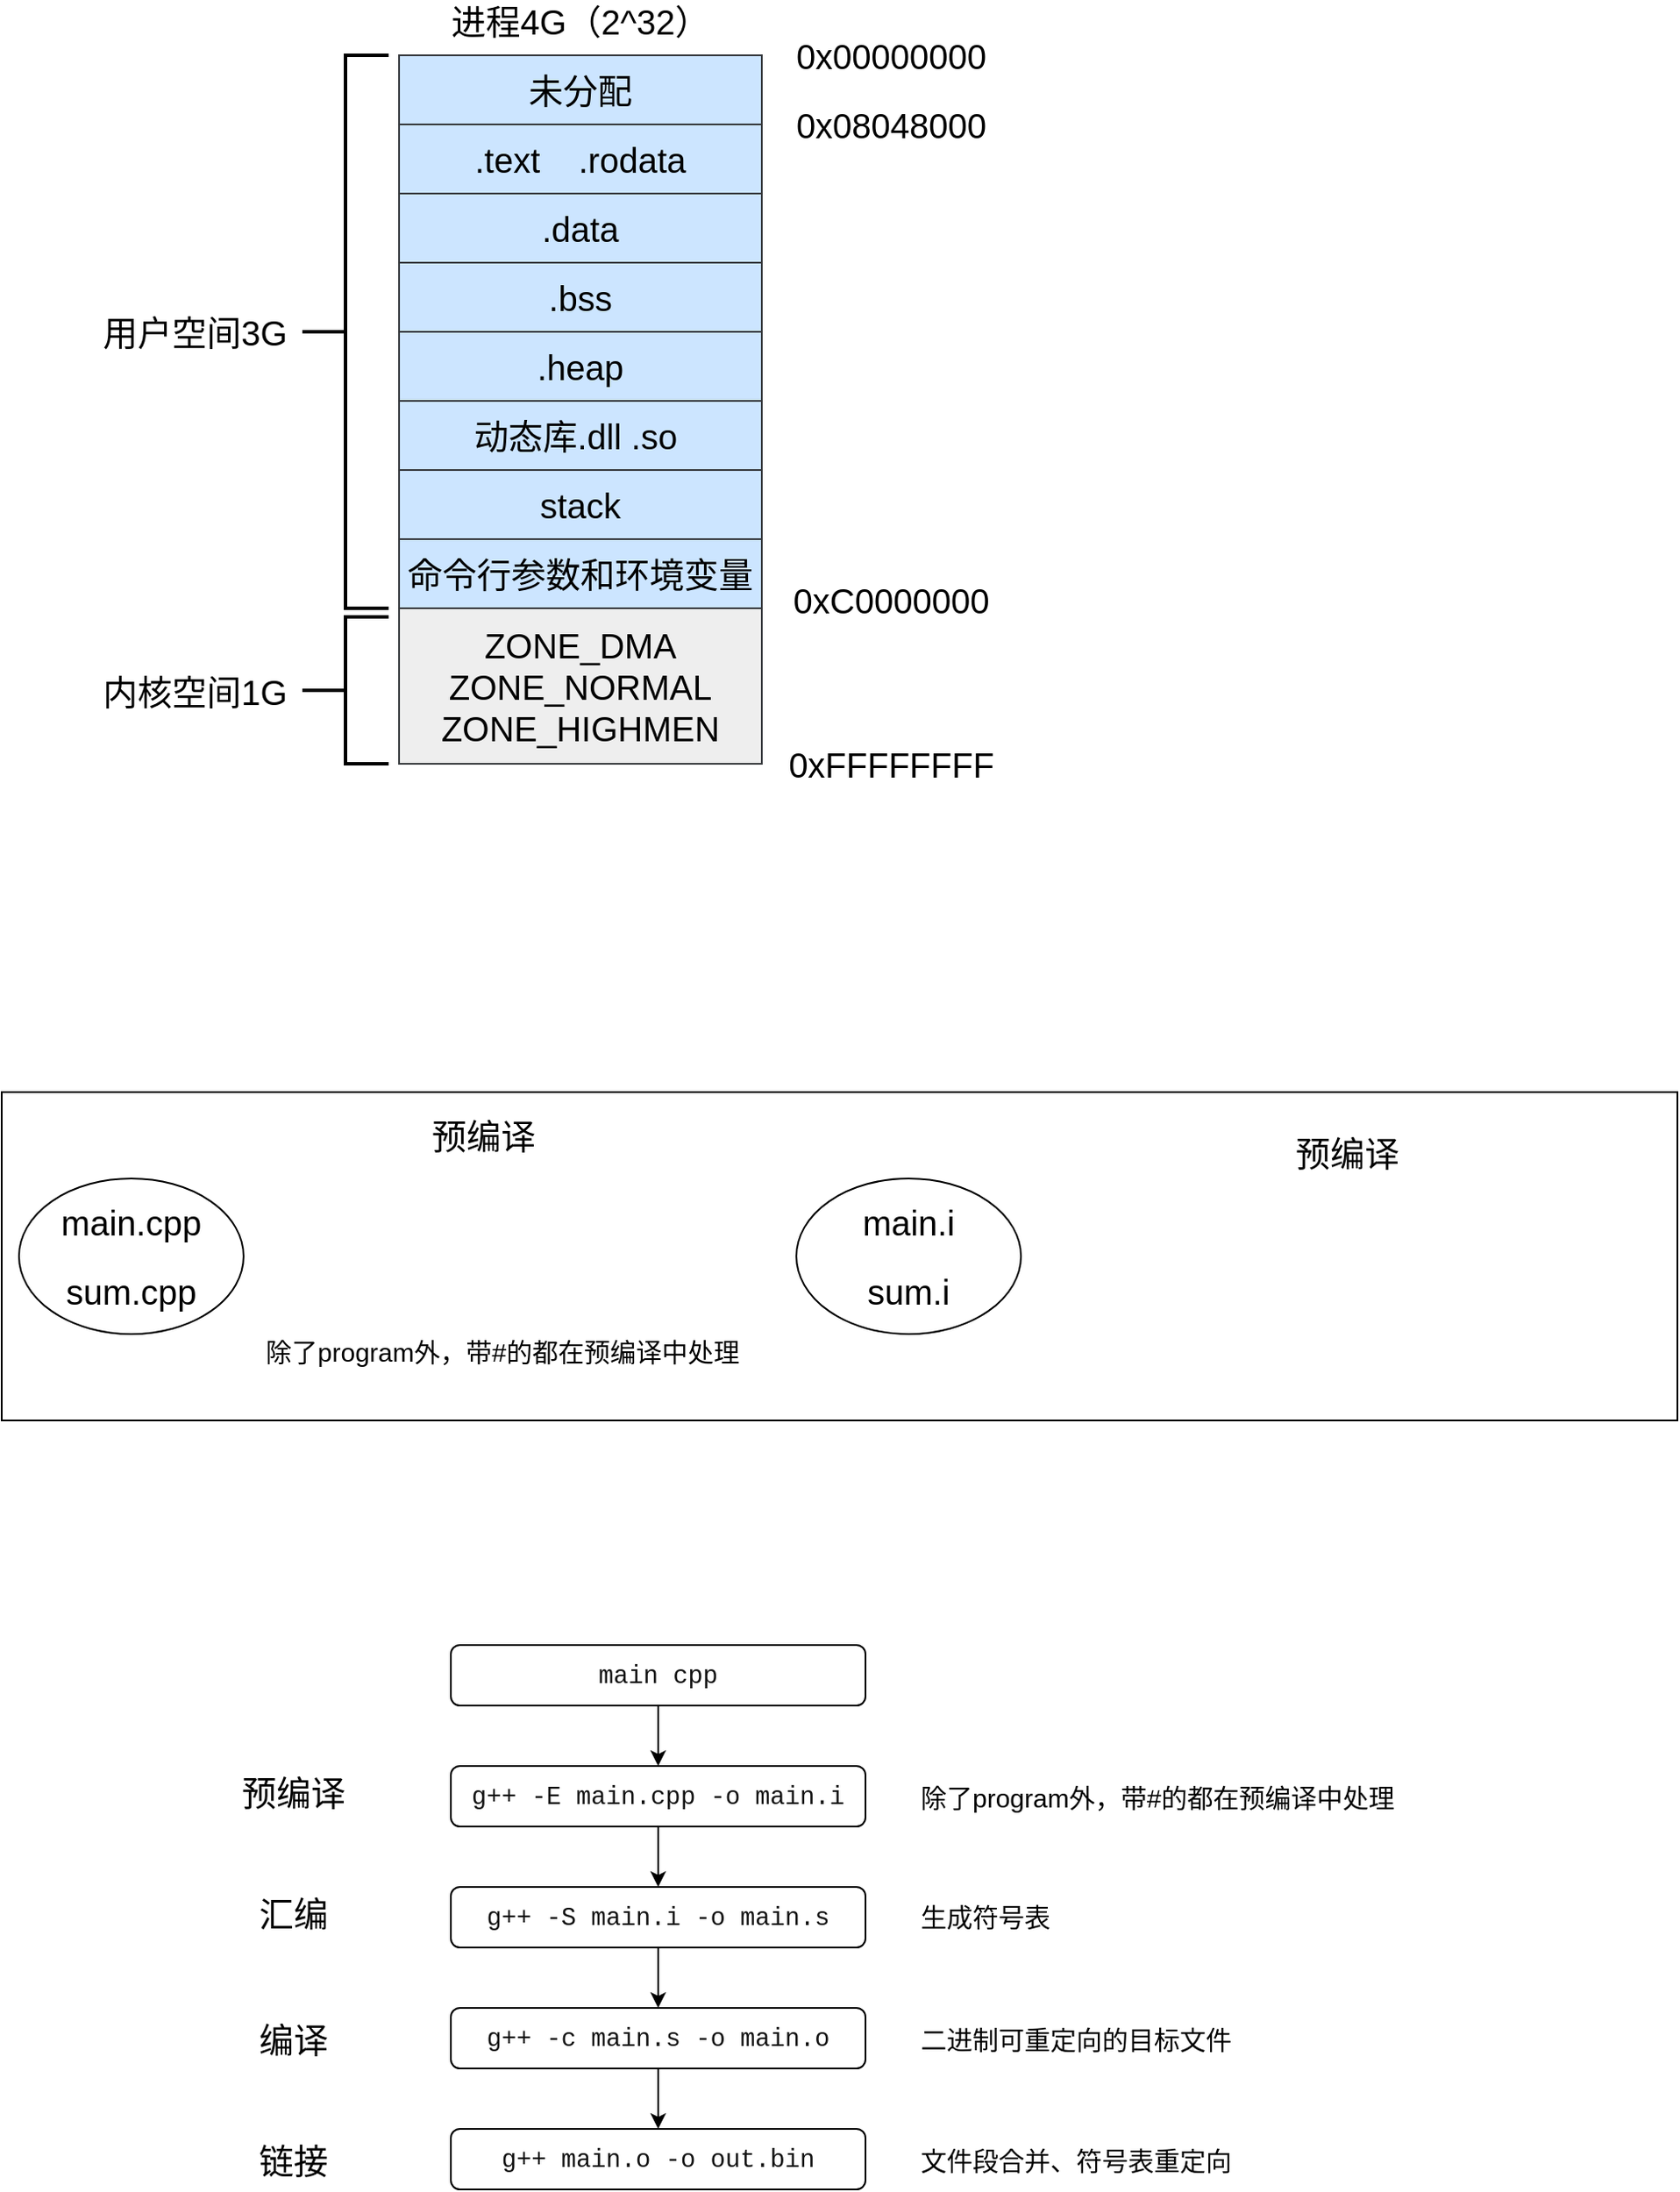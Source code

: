 <mxfile version="15.2.7" type="device"><diagram id="EHwD7WjovsVTjRdzW9qA" name="第 1 页"><mxGraphModel dx="1024" dy="592" grid="1" gridSize="10" guides="1" tooltips="1" connect="1" arrows="1" fold="1" page="1" pageScale="1" pageWidth="827" pageHeight="1169" math="0" shadow="0"><root><mxCell id="0"/><mxCell id="1" parent="0"/><mxCell id="R58dXtgqWzcaoOBv5Pt8-3" value="" style="group" parent="1" vertex="1" connectable="0"><mxGeometry x="100" y="370" width="530" height="450" as="geometry"/></mxCell><mxCell id="R58dXtgqWzcaoOBv5Pt8-4" value="ZONE_DMA&lt;br&gt;ZONE_NORMAL&lt;br&gt;ZONE_HIGHMEN" style="rounded=0;whiteSpace=wrap;html=1;fontSize=20;fillColor=#eeeeee;strokeColor=#36393d;" parent="R58dXtgqWzcaoOBv5Pt8-3" vertex="1"><mxGeometry x="180" y="350" width="210" height="90" as="geometry"/></mxCell><mxCell id="R58dXtgqWzcaoOBv5Pt8-5" value="&lt;font style=&quot;font-size: 20px&quot;&gt;未分配&lt;/font&gt;" style="rounded=0;whiteSpace=wrap;html=1;fillColor=#cce5ff;strokeColor=#36393d;" parent="R58dXtgqWzcaoOBv5Pt8-3" vertex="1"><mxGeometry x="180" y="30" width="210" height="40" as="geometry"/></mxCell><mxCell id="R58dXtgqWzcaoOBv5Pt8-6" value=".text&amp;nbsp; &amp;nbsp; .rodata" style="rounded=0;whiteSpace=wrap;html=1;fontSize=20;fillColor=#cce5ff;strokeColor=#36393d;" parent="R58dXtgqWzcaoOBv5Pt8-3" vertex="1"><mxGeometry x="180" y="70" width="210" height="40" as="geometry"/></mxCell><mxCell id="R58dXtgqWzcaoOBv5Pt8-7" value=".data" style="rounded=0;whiteSpace=wrap;html=1;fontSize=20;fillColor=#cce5ff;strokeColor=#36393d;" parent="R58dXtgqWzcaoOBv5Pt8-3" vertex="1"><mxGeometry x="180" y="110" width="210" height="40" as="geometry"/></mxCell><mxCell id="R58dXtgqWzcaoOBv5Pt8-8" value=".bss" style="rounded=0;whiteSpace=wrap;html=1;fontSize=20;fillColor=#cce5ff;strokeColor=#36393d;" parent="R58dXtgqWzcaoOBv5Pt8-3" vertex="1"><mxGeometry x="180" y="150" width="210" height="40" as="geometry"/></mxCell><mxCell id="R58dXtgqWzcaoOBv5Pt8-9" value=".heap" style="rounded=0;whiteSpace=wrap;html=1;fontSize=20;fillColor=#cce5ff;strokeColor=#36393d;" parent="R58dXtgqWzcaoOBv5Pt8-3" vertex="1"><mxGeometry x="180" y="190" width="210" height="40" as="geometry"/></mxCell><mxCell id="R58dXtgqWzcaoOBv5Pt8-10" value="动态库.dll .so&amp;nbsp;" style="rounded=0;whiteSpace=wrap;html=1;fontSize=20;fillColor=#cce5ff;strokeColor=#36393d;" parent="R58dXtgqWzcaoOBv5Pt8-3" vertex="1"><mxGeometry x="180" y="230" width="210" height="40" as="geometry"/></mxCell><mxCell id="R58dXtgqWzcaoOBv5Pt8-11" value="stack" style="rounded=0;whiteSpace=wrap;html=1;fontSize=20;fillColor=#cce5ff;strokeColor=#36393d;" parent="R58dXtgqWzcaoOBv5Pt8-3" vertex="1"><mxGeometry x="180" y="270" width="210" height="40" as="geometry"/></mxCell><mxCell id="R58dXtgqWzcaoOBv5Pt8-12" value="命令行参数和环境变量" style="rounded=0;whiteSpace=wrap;html=1;fontSize=20;fillColor=#cce5ff;strokeColor=#36393d;" parent="R58dXtgqWzcaoOBv5Pt8-3" vertex="1"><mxGeometry x="180" y="310" width="210" height="40" as="geometry"/></mxCell><mxCell id="R58dXtgqWzcaoOBv5Pt8-13" value="用户空间3G" style="text;html=1;strokeColor=none;fillColor=none;align=center;verticalAlign=middle;whiteSpace=wrap;rounded=0;fontSize=20;" parent="R58dXtgqWzcaoOBv5Pt8-3" vertex="1"><mxGeometry y="180" width="124" height="20" as="geometry"/></mxCell><mxCell id="R58dXtgqWzcaoOBv5Pt8-14" value="内核空间1G" style="text;html=1;strokeColor=none;fillColor=none;align=center;verticalAlign=middle;whiteSpace=wrap;rounded=0;fontSize=20;" parent="R58dXtgqWzcaoOBv5Pt8-3" vertex="1"><mxGeometry y="387.5" width="124" height="20" as="geometry"/></mxCell><mxCell id="R58dXtgqWzcaoOBv5Pt8-15" value="" style="strokeWidth=2;html=1;shape=mxgraph.flowchart.annotation_2;align=left;labelPosition=right;pointerEvents=1;fontSize=20;" parent="R58dXtgqWzcaoOBv5Pt8-3" vertex="1"><mxGeometry x="124" y="30" width="50" height="320" as="geometry"/></mxCell><mxCell id="R58dXtgqWzcaoOBv5Pt8-16" value="" style="strokeWidth=2;html=1;shape=mxgraph.flowchart.annotation_2;align=left;labelPosition=right;pointerEvents=1;fontSize=20;" parent="R58dXtgqWzcaoOBv5Pt8-3" vertex="1"><mxGeometry x="124" y="355" width="50" height="85" as="geometry"/></mxCell><mxCell id="R58dXtgqWzcaoOBv5Pt8-17" value="0x00000000" style="text;html=1;strokeColor=none;fillColor=none;align=center;verticalAlign=middle;whiteSpace=wrap;rounded=0;fontSize=20;" parent="R58dXtgqWzcaoOBv5Pt8-3" vertex="1"><mxGeometry x="400" y="20" width="130" height="20" as="geometry"/></mxCell><mxCell id="R58dXtgqWzcaoOBv5Pt8-18" value="0x08048000" style="text;html=1;strokeColor=none;fillColor=none;align=center;verticalAlign=middle;whiteSpace=wrap;rounded=0;fontSize=20;" parent="R58dXtgqWzcaoOBv5Pt8-3" vertex="1"><mxGeometry x="400" y="60" width="130" height="20" as="geometry"/></mxCell><mxCell id="R58dXtgqWzcaoOBv5Pt8-19" value="0xC0000000" style="text;html=1;strokeColor=none;fillColor=none;align=center;verticalAlign=middle;whiteSpace=wrap;rounded=0;fontSize=20;" parent="R58dXtgqWzcaoOBv5Pt8-3" vertex="1"><mxGeometry x="400" y="335" width="130" height="20" as="geometry"/></mxCell><mxCell id="R58dXtgqWzcaoOBv5Pt8-20" value="0xFFFFFFFF" style="text;html=1;strokeColor=none;fillColor=none;align=center;verticalAlign=middle;whiteSpace=wrap;rounded=0;fontSize=20;" parent="R58dXtgqWzcaoOBv5Pt8-3" vertex="1"><mxGeometry x="400" y="430" width="130" height="20" as="geometry"/></mxCell><mxCell id="R58dXtgqWzcaoOBv5Pt8-21" value="进程4G（2^32）" style="text;html=1;strokeColor=none;fillColor=none;align=center;verticalAlign=middle;whiteSpace=wrap;rounded=0;fontSize=20;" parent="R58dXtgqWzcaoOBv5Pt8-3" vertex="1"><mxGeometry x="195" width="180" height="20" as="geometry"/></mxCell><mxCell id="Fkgpefbnmurki6HMrqc2-1" value="" style="rounded=0;whiteSpace=wrap;html=1;" parent="1" vertex="1"><mxGeometry x="50" y="1000" width="970" height="190" as="geometry"/></mxCell><mxCell id="Fkgpefbnmurki6HMrqc2-6" value="预编译" style="text;html=1;strokeColor=none;fillColor=none;align=center;verticalAlign=middle;whiteSpace=wrap;rounded=0;strokeWidth=1;fontSize=20;" parent="1" vertex="1"><mxGeometry x="290" y="1010" width="78" height="30" as="geometry"/></mxCell><mxCell id="Fkgpefbnmurki6HMrqc2-7" value="预编译" style="text;html=1;strokeColor=none;fillColor=none;align=center;verticalAlign=middle;whiteSpace=wrap;rounded=0;strokeWidth=1;fontSize=20;" parent="1" vertex="1"><mxGeometry x="790" y="1020" width="78" height="30" as="geometry"/></mxCell><mxCell id="ktg_m__sAiZxjrCY74B6-24" style="edgeStyle=orthogonalEdgeStyle;rounded=0;orthogonalLoop=1;jettySize=auto;html=1;exitX=0.5;exitY=1;exitDx=0;exitDy=0;entryX=0.5;entryY=0;entryDx=0;entryDy=0;fontSize=15;" edge="1" parent="1" source="ktg_m__sAiZxjrCY74B6-1" target="ktg_m__sAiZxjrCY74B6-15"><mxGeometry relative="1" as="geometry"/></mxCell><mxCell id="ktg_m__sAiZxjrCY74B6-1" value="&lt;span style=&quot;color: rgb(18, 18, 18); font-family: menlo, monaco, consolas, &amp;quot;andale mono&amp;quot;, &amp;quot;lucida console&amp;quot;, &amp;quot;courier new&amp;quot;, monospace; font-size: 14.4px; text-align: left;&quot;&gt;g++ -E main.cpp -o main.i&lt;/span&gt;" style="rounded=1;whiteSpace=wrap;html=1;labelBackgroundColor=none;" vertex="1" parent="1"><mxGeometry x="310" y="1390" width="240" height="35" as="geometry"/></mxCell><mxCell id="ktg_m__sAiZxjrCY74B6-5" value="" style="group" vertex="1" connectable="0" parent="1"><mxGeometry x="60" y="1050" width="130" height="90" as="geometry"/></mxCell><mxCell id="ktg_m__sAiZxjrCY74B6-2" value="" style="ellipse;whiteSpace=wrap;html=1;" vertex="1" parent="ktg_m__sAiZxjrCY74B6-5"><mxGeometry width="130" height="90" as="geometry"/></mxCell><mxCell id="ktg_m__sAiZxjrCY74B6-3" value="main.cpp" style="text;html=1;strokeColor=none;fillColor=none;align=center;verticalAlign=middle;whiteSpace=wrap;rounded=0;strokeWidth=1;fontSize=20;" vertex="1" parent="ktg_m__sAiZxjrCY74B6-5"><mxGeometry x="26" y="10" width="78" height="30" as="geometry"/></mxCell><mxCell id="ktg_m__sAiZxjrCY74B6-4" value="sum.cpp" style="text;html=1;strokeColor=none;fillColor=none;align=center;verticalAlign=middle;whiteSpace=wrap;rounded=0;strokeWidth=1;fontSize=20;" vertex="1" parent="ktg_m__sAiZxjrCY74B6-5"><mxGeometry x="26" y="50" width="78" height="30" as="geometry"/></mxCell><mxCell id="ktg_m__sAiZxjrCY74B6-6" value="除了program外，带#的都在预编译中处理" style="rounded=1;whiteSpace=wrap;html=1;strokeColor=none;fontSize=15;spacingTop=0;spacing=10;" vertex="1" parent="1"><mxGeometry x="190" y="1120" width="300" height="60" as="geometry"/></mxCell><mxCell id="ktg_m__sAiZxjrCY74B6-8" value="" style="group" vertex="1" connectable="0" parent="1"><mxGeometry x="510" y="1050" width="130" height="90" as="geometry"/></mxCell><mxCell id="ktg_m__sAiZxjrCY74B6-9" value="" style="ellipse;whiteSpace=wrap;html=1;" vertex="1" parent="ktg_m__sAiZxjrCY74B6-8"><mxGeometry width="130" height="90" as="geometry"/></mxCell><mxCell id="ktg_m__sAiZxjrCY74B6-10" value="main.i" style="text;html=1;strokeColor=none;fillColor=none;align=center;verticalAlign=middle;whiteSpace=wrap;rounded=0;strokeWidth=1;fontSize=20;" vertex="1" parent="ktg_m__sAiZxjrCY74B6-8"><mxGeometry x="26" y="10" width="78" height="30" as="geometry"/></mxCell><mxCell id="ktg_m__sAiZxjrCY74B6-11" value="sum.i" style="text;html=1;strokeColor=none;fillColor=none;align=center;verticalAlign=middle;whiteSpace=wrap;rounded=0;strokeWidth=1;fontSize=20;" vertex="1" parent="ktg_m__sAiZxjrCY74B6-8"><mxGeometry x="26" y="50" width="78" height="30" as="geometry"/></mxCell><mxCell id="ktg_m__sAiZxjrCY74B6-25" style="edgeStyle=orthogonalEdgeStyle;rounded=0;orthogonalLoop=1;jettySize=auto;html=1;exitX=0.5;exitY=1;exitDx=0;exitDy=0;entryX=0.5;entryY=0;entryDx=0;entryDy=0;fontSize=15;" edge="1" parent="1" source="ktg_m__sAiZxjrCY74B6-15" target="ktg_m__sAiZxjrCY74B6-16"><mxGeometry relative="1" as="geometry"/></mxCell><mxCell id="ktg_m__sAiZxjrCY74B6-15" value="&lt;span style=&quot;color: rgb(18, 18, 18); font-family: menlo, monaco, consolas, &amp;quot;andale mono&amp;quot;, &amp;quot;lucida console&amp;quot;, &amp;quot;courier new&amp;quot;, monospace; font-size: 14.4px;&quot;&gt;g++ -S main.i -o main.s&lt;/span&gt;" style="rounded=1;whiteSpace=wrap;html=1;labelBackgroundColor=none;" vertex="1" parent="1"><mxGeometry x="310" y="1460" width="240" height="35" as="geometry"/></mxCell><mxCell id="ktg_m__sAiZxjrCY74B6-26" style="edgeStyle=orthogonalEdgeStyle;rounded=0;orthogonalLoop=1;jettySize=auto;html=1;exitX=0.5;exitY=1;exitDx=0;exitDy=0;entryX=0.5;entryY=0;entryDx=0;entryDy=0;fontSize=15;" edge="1" parent="1" source="ktg_m__sAiZxjrCY74B6-16" target="ktg_m__sAiZxjrCY74B6-18"><mxGeometry relative="1" as="geometry"/></mxCell><mxCell id="ktg_m__sAiZxjrCY74B6-16" value="&lt;span style=&quot;color: rgb(18, 18, 18); font-family: menlo, monaco, consolas, &amp;quot;andale mono&amp;quot;, &amp;quot;lucida console&amp;quot;, &amp;quot;courier new&amp;quot;, monospace; font-size: 14.4px;&quot;&gt;g++ -c main.s -o main.o&lt;/span&gt;" style="rounded=1;whiteSpace=wrap;html=1;labelBackgroundColor=none;" vertex="1" parent="1"><mxGeometry x="310" y="1530" width="240" height="35" as="geometry"/></mxCell><mxCell id="ktg_m__sAiZxjrCY74B6-23" style="edgeStyle=orthogonalEdgeStyle;rounded=0;orthogonalLoop=1;jettySize=auto;html=1;exitX=0.5;exitY=1;exitDx=0;exitDy=0;entryX=0.5;entryY=0;entryDx=0;entryDy=0;fontSize=15;" edge="1" parent="1" source="ktg_m__sAiZxjrCY74B6-17" target="ktg_m__sAiZxjrCY74B6-1"><mxGeometry relative="1" as="geometry"/></mxCell><mxCell id="ktg_m__sAiZxjrCY74B6-17" value="&lt;span style=&quot;color: rgb(18 , 18 , 18) ; font-family: &amp;#34;menlo&amp;#34; , &amp;#34;monaco&amp;#34; , &amp;#34;consolas&amp;#34; , &amp;#34;andale mono&amp;#34; , &amp;#34;lucida console&amp;#34; , &amp;#34;courier new&amp;#34; , monospace ; font-size: 14.4px ; text-align: left&quot;&gt;main cpp&lt;/span&gt;" style="rounded=1;whiteSpace=wrap;html=1;labelBackgroundColor=none;" vertex="1" parent="1"><mxGeometry x="310" y="1320" width="240" height="35" as="geometry"/></mxCell><mxCell id="ktg_m__sAiZxjrCY74B6-18" value="&lt;span style=&quot;color: rgb(18, 18, 18); font-family: menlo, monaco, consolas, &amp;quot;andale mono&amp;quot;, &amp;quot;lucida console&amp;quot;, &amp;quot;courier new&amp;quot;, monospace; font-size: 14.4px;&quot;&gt;g++ main.o -o out.bin&lt;/span&gt;" style="rounded=1;whiteSpace=wrap;html=1;labelBackgroundColor=none;" vertex="1" parent="1"><mxGeometry x="310" y="1600" width="240" height="35" as="geometry"/></mxCell><mxCell id="ktg_m__sAiZxjrCY74B6-19" value="预编译" style="text;html=1;strokeColor=none;fillColor=none;align=center;verticalAlign=middle;whiteSpace=wrap;rounded=0;strokeWidth=1;fontSize=20;" vertex="1" parent="1"><mxGeometry x="180" y="1390" width="78" height="30" as="geometry"/></mxCell><mxCell id="ktg_m__sAiZxjrCY74B6-20" value="汇编" style="text;html=1;strokeColor=none;fillColor=none;align=center;verticalAlign=middle;whiteSpace=wrap;rounded=0;strokeWidth=1;fontSize=20;" vertex="1" parent="1"><mxGeometry x="180" y="1460" width="78" height="30" as="geometry"/></mxCell><mxCell id="ktg_m__sAiZxjrCY74B6-21" value="编译" style="text;html=1;strokeColor=none;fillColor=none;align=center;verticalAlign=middle;whiteSpace=wrap;rounded=0;strokeWidth=1;fontSize=20;" vertex="1" parent="1"><mxGeometry x="180" y="1532.5" width="78" height="30" as="geometry"/></mxCell><mxCell id="ktg_m__sAiZxjrCY74B6-22" value="链接" style="text;html=1;strokeColor=none;fillColor=none;align=center;verticalAlign=middle;whiteSpace=wrap;rounded=0;strokeWidth=1;fontSize=20;" vertex="1" parent="1"><mxGeometry x="180" y="1602.5" width="78" height="30" as="geometry"/></mxCell><mxCell id="ktg_m__sAiZxjrCY74B6-28" value="&lt;span style=&quot;font-size: 15px&quot;&gt;除了program外，带#的都在预编译中处理&lt;/span&gt;" style="rounded=1;whiteSpace=wrap;html=1;labelBackgroundColor=none;strokeColor=none;align=left;" vertex="1" parent="1"><mxGeometry x="580" y="1390" width="290" height="35" as="geometry"/></mxCell><mxCell id="ktg_m__sAiZxjrCY74B6-29" value="&lt;span style=&quot;font-size: 15px&quot;&gt;生成符号表&lt;/span&gt;" style="rounded=1;whiteSpace=wrap;html=1;labelBackgroundColor=none;strokeColor=none;align=left;" vertex="1" parent="1"><mxGeometry x="580" y="1459.5" width="290" height="35" as="geometry"/></mxCell><mxCell id="ktg_m__sAiZxjrCY74B6-30" value="&lt;span style=&quot;font-size: 15px&quot;&gt;二进制可重定向的目标文件&lt;/span&gt;" style="rounded=1;whiteSpace=wrap;html=1;labelBackgroundColor=none;strokeColor=none;align=left;" vertex="1" parent="1"><mxGeometry x="580" y="1530" width="290" height="35" as="geometry"/></mxCell><mxCell id="ktg_m__sAiZxjrCY74B6-31" value="&lt;span style=&quot;font-size: 15px&quot;&gt;文件段合并、符号表重定向&lt;/span&gt;" style="rounded=1;whiteSpace=wrap;html=1;labelBackgroundColor=none;strokeColor=none;align=left;" vertex="1" parent="1"><mxGeometry x="580" y="1600" width="290" height="35" as="geometry"/></mxCell></root></mxGraphModel></diagram></mxfile>